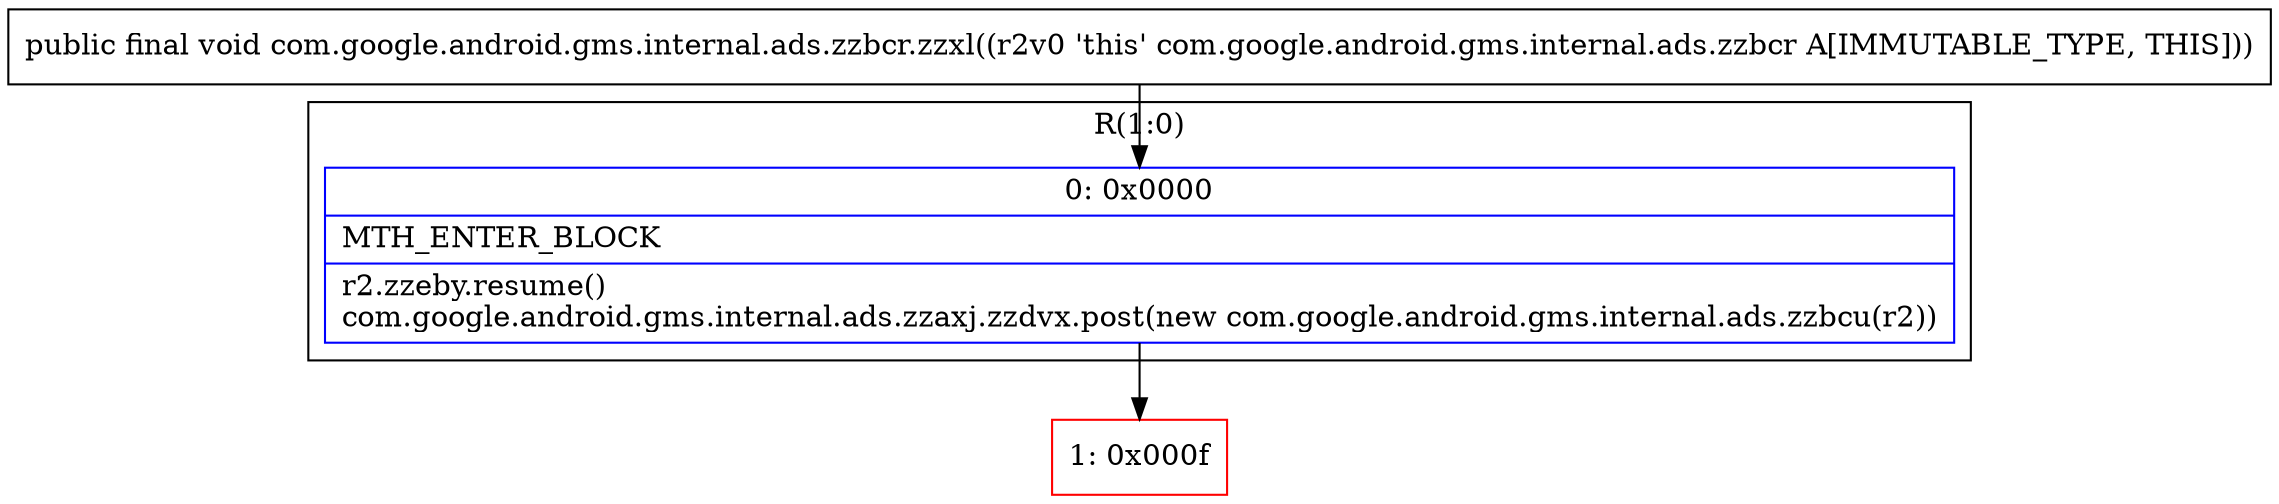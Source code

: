 digraph "CFG forcom.google.android.gms.internal.ads.zzbcr.zzxl()V" {
subgraph cluster_Region_1811502619 {
label = "R(1:0)";
node [shape=record,color=blue];
Node_0 [shape=record,label="{0\:\ 0x0000|MTH_ENTER_BLOCK\l|r2.zzeby.resume()\lcom.google.android.gms.internal.ads.zzaxj.zzdvx.post(new com.google.android.gms.internal.ads.zzbcu(r2))\l}"];
}
Node_1 [shape=record,color=red,label="{1\:\ 0x000f}"];
MethodNode[shape=record,label="{public final void com.google.android.gms.internal.ads.zzbcr.zzxl((r2v0 'this' com.google.android.gms.internal.ads.zzbcr A[IMMUTABLE_TYPE, THIS])) }"];
MethodNode -> Node_0;
Node_0 -> Node_1;
}

